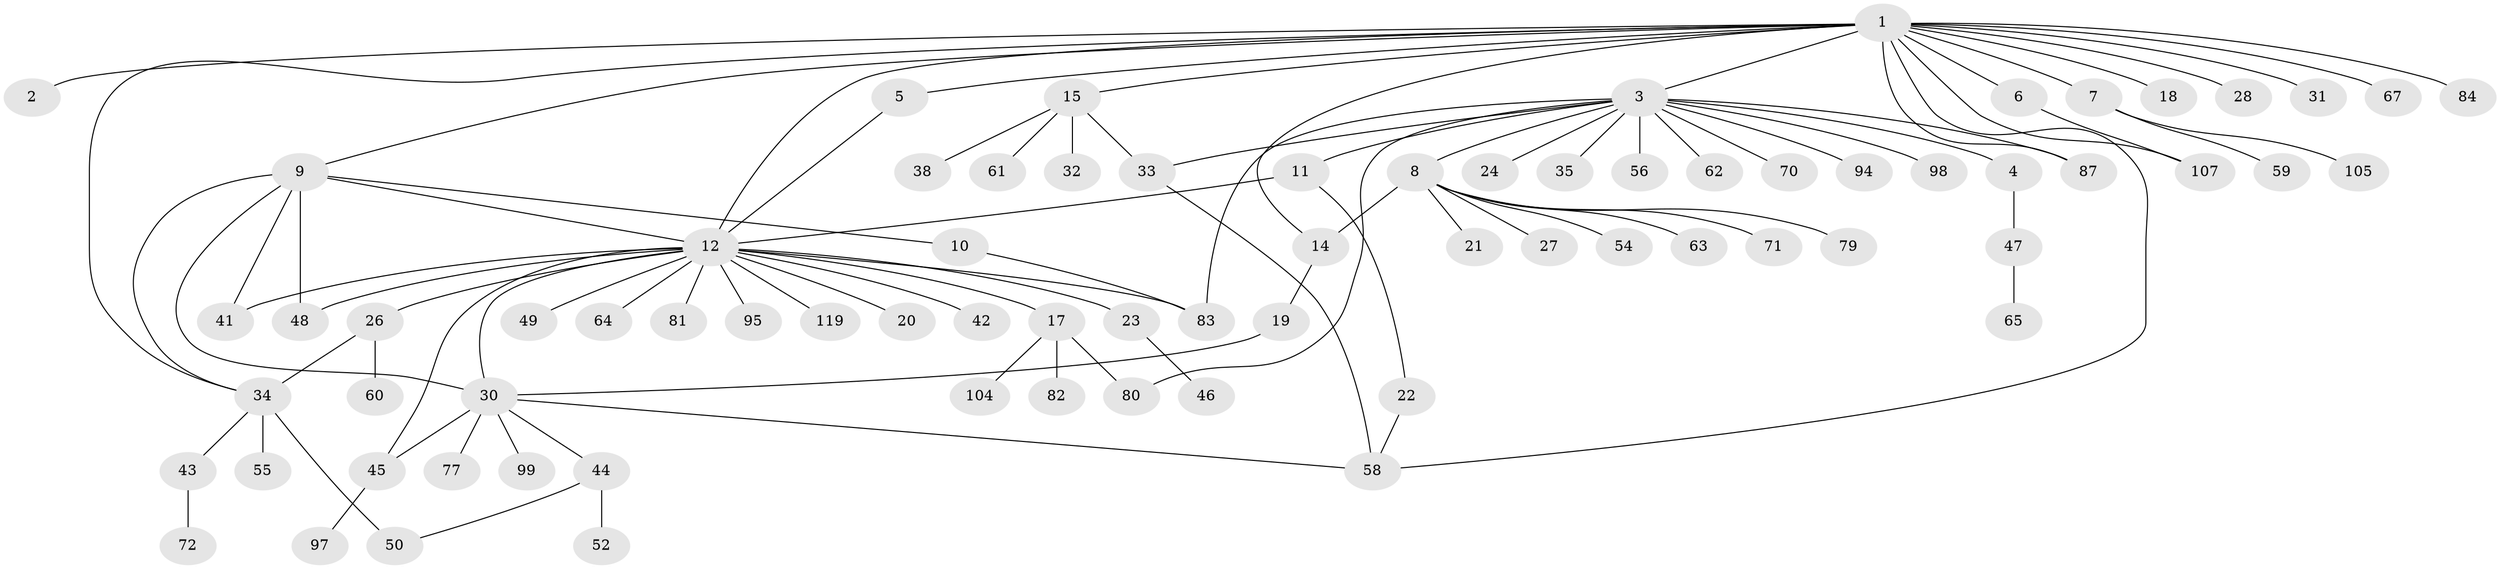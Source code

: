 // original degree distribution, {19: 0.008, 1: 0.504, 15: 0.016, 2: 0.224, 3: 0.104, 8: 0.016, 6: 0.008, 4: 0.072, 5: 0.024, 10: 0.008, 11: 0.008, 7: 0.008}
// Generated by graph-tools (version 1.1) at 2025/18/03/04/25 18:18:03]
// undirected, 75 vertices, 95 edges
graph export_dot {
graph [start="1"]
  node [color=gray90,style=filled];
  1;
  2;
  3;
  4;
  5;
  6;
  7;
  8;
  9 [super="+25+121"];
  10;
  11 [super="+102"];
  12 [super="+29+16+13+51+78+125+109"];
  14 [super="+100+114"];
  15;
  17;
  18;
  19;
  20;
  21;
  22;
  23;
  24;
  26;
  27 [super="+110"];
  28;
  30 [super="+53+36+40+86+124+111+73"];
  31;
  32 [super="+103"];
  33 [super="+68"];
  34 [super="+39+75"];
  35;
  38;
  41;
  42;
  43;
  44;
  45;
  46;
  47;
  48;
  49;
  50;
  52;
  54;
  55 [super="+90"];
  56;
  58 [super="+108"];
  59;
  60;
  61;
  62;
  63;
  64;
  65;
  67;
  70;
  71;
  72;
  77 [super="+113"];
  79;
  80 [super="+92"];
  81;
  82;
  83;
  84;
  87 [super="+116"];
  94;
  95;
  97;
  98;
  99;
  104;
  105;
  107 [super="+115"];
  119;
  1 -- 2;
  1 -- 3;
  1 -- 5;
  1 -- 6;
  1 -- 7;
  1 -- 9;
  1 -- 15;
  1 -- 18;
  1 -- 28;
  1 -- 31;
  1 -- 34;
  1 -- 58;
  1 -- 67;
  1 -- 84;
  1 -- 87;
  1 -- 107;
  1 -- 14;
  1 -- 12 [weight=2];
  3 -- 4;
  3 -- 8;
  3 -- 11;
  3 -- 24;
  3 -- 33;
  3 -- 35;
  3 -- 56;
  3 -- 62;
  3 -- 70;
  3 -- 80;
  3 -- 83;
  3 -- 94;
  3 -- 98;
  3 -- 87;
  4 -- 47;
  5 -- 12;
  6 -- 107;
  7 -- 59;
  7 -- 105;
  8 -- 14;
  8 -- 21;
  8 -- 27;
  8 -- 54;
  8 -- 63;
  8 -- 71;
  8 -- 79;
  9 -- 10;
  9 -- 12;
  9 -- 34;
  9 -- 41;
  9 -- 48;
  9 -- 30;
  10 -- 83;
  11 -- 22;
  11 -- 12;
  12 -- 17;
  12 -- 20;
  12 -- 23;
  12 -- 64;
  12 -- 83;
  12 -- 95;
  12 -- 119;
  12 -- 42;
  12 -- 45;
  12 -- 41;
  12 -- 30 [weight=3];
  12 -- 48;
  12 -- 49;
  12 -- 81;
  12 -- 26;
  14 -- 19;
  15 -- 32;
  15 -- 38;
  15 -- 61;
  15 -- 33;
  17 -- 80;
  17 -- 82;
  17 -- 104;
  19 -- 30 [weight=2];
  22 -- 58;
  23 -- 46;
  26 -- 60;
  26 -- 34;
  30 -- 44;
  30 -- 45;
  30 -- 99;
  30 -- 77;
  30 -- 58;
  33 -- 58;
  34 -- 50 [weight=2];
  34 -- 55;
  34 -- 43;
  43 -- 72;
  44 -- 50;
  44 -- 52;
  45 -- 97;
  47 -- 65;
}
